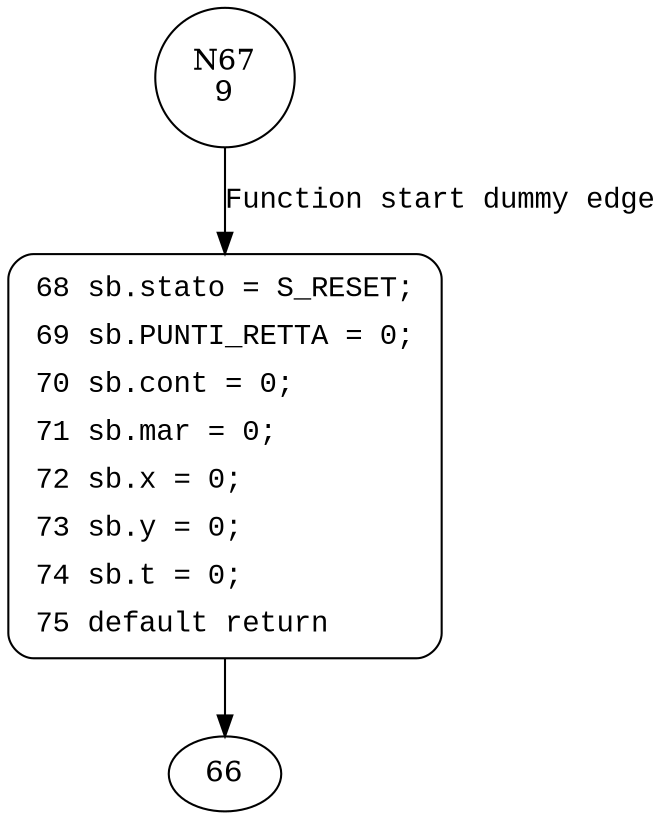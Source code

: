 digraph initial {
67 [shape="circle" label="N67\n9"]
68 [shape="circle" label="N68\n8"]
68 [style="filled,bold" penwidth="1" fillcolor="white" fontname="Courier New" shape="Mrecord" label=<<table border="0" cellborder="0" cellpadding="3" bgcolor="white"><tr><td align="right">68</td><td align="left">sb.stato = S_RESET;</td></tr><tr><td align="right">69</td><td align="left">sb.PUNTI_RETTA = 0;</td></tr><tr><td align="right">70</td><td align="left">sb.cont = 0;</td></tr><tr><td align="right">71</td><td align="left">sb.mar = 0;</td></tr><tr><td align="right">72</td><td align="left">sb.x = 0;</td></tr><tr><td align="right">73</td><td align="left">sb.y = 0;</td></tr><tr><td align="right">74</td><td align="left">sb.t = 0;</td></tr><tr><td align="right">75</td><td align="left">default return</td></tr></table>>]
68 -> 66[label=""]
67 -> 68 [label="Function start dummy edge" fontname="Courier New"]
}